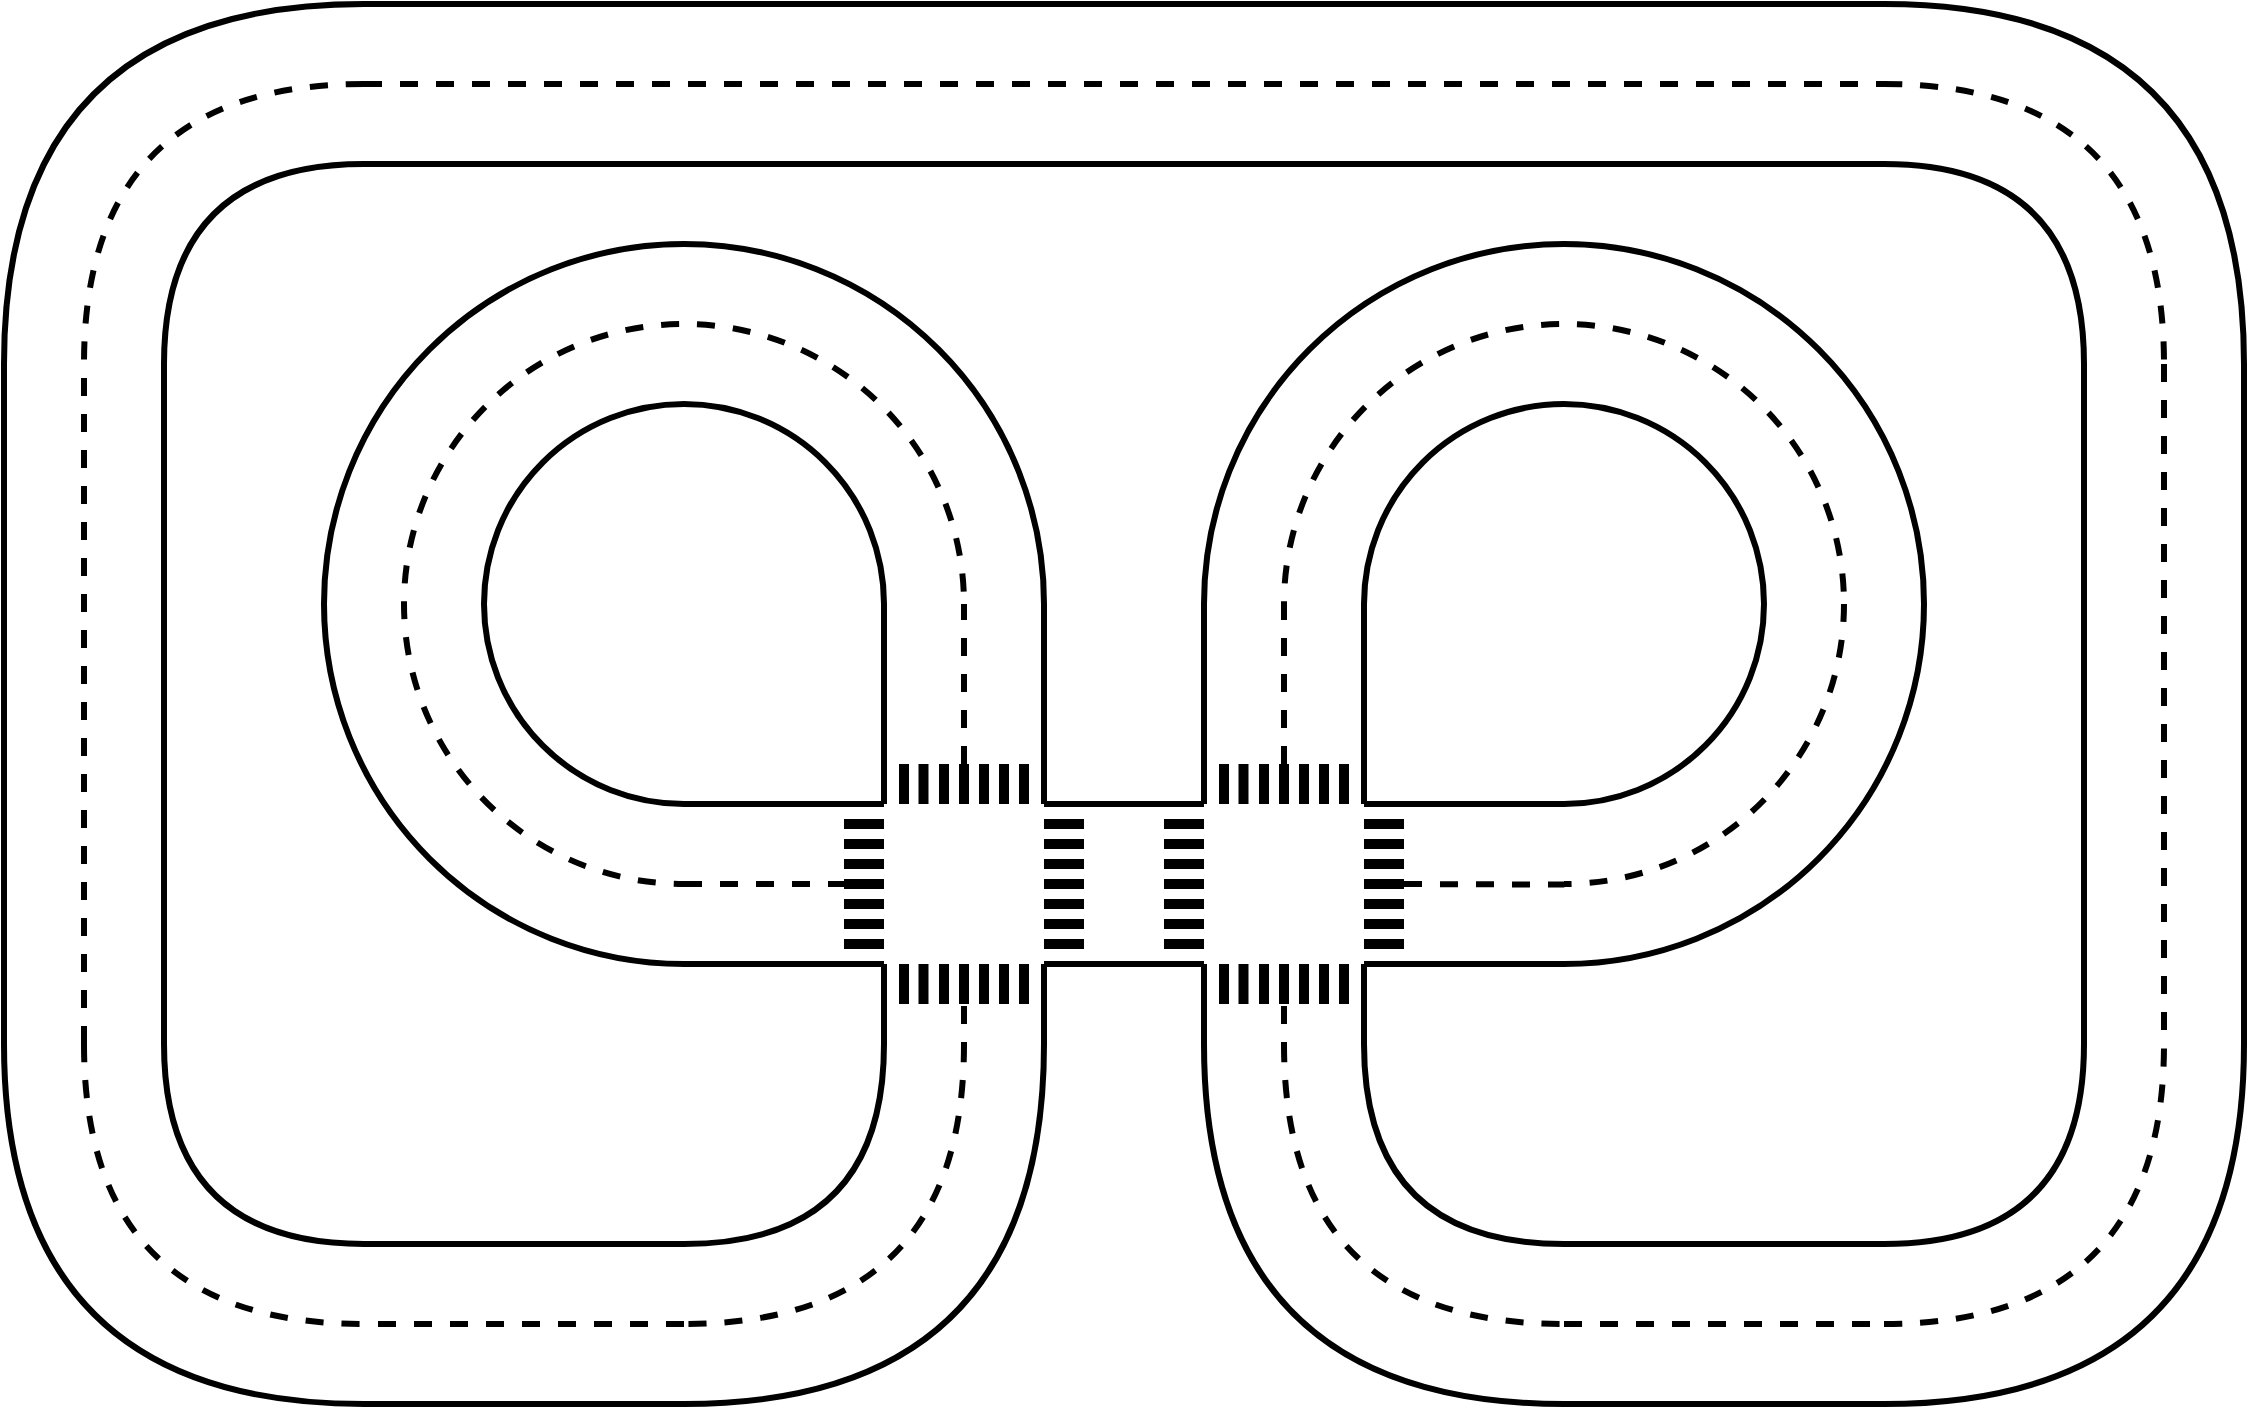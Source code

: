 <mxfile version="14.6.0" type="device"><diagram id="wuwErZujMuB6FQK3MSad" name="Page-1"><mxGraphModel dx="1154" dy="619" grid="1" gridSize="10" guides="1" tooltips="1" connect="1" arrows="1" fold="1" page="1" pageScale="1" pageWidth="850" pageHeight="1100" math="0" shadow="0"><root><mxCell id="0"/><mxCell id="1" parent="0"/><mxCell id="2DnA1aRks_vEFMaheiHL-8" value="" style="ellipse;whiteSpace=wrap;html=1;aspect=fixed;fillColor=none;strokeWidth=3;dashed=1;" vertex="1" parent="1"><mxGeometry x="680" y="200" width="280" height="280" as="geometry"/></mxCell><mxCell id="2DnA1aRks_vEFMaheiHL-9" value="" style="ellipse;whiteSpace=wrap;html=1;aspect=fixed;fillColor=none;strokeWidth=3;" vertex="1" parent="1"><mxGeometry x="640" y="160" width="360" height="360" as="geometry"/></mxCell><mxCell id="2DnA1aRks_vEFMaheiHL-4" value="" style="ellipse;whiteSpace=wrap;html=1;aspect=fixed;fillColor=none;dashed=1;strokeWidth=3;" vertex="1" parent="1"><mxGeometry x="240" y="200" width="280" height="280" as="geometry"/></mxCell><mxCell id="2DnA1aRks_vEFMaheiHL-5" value="" style="ellipse;whiteSpace=wrap;html=1;aspect=fixed;fillColor=none;strokeWidth=3;" vertex="1" parent="1"><mxGeometry x="200" y="160" width="360" height="360" as="geometry"/></mxCell><mxCell id="2DnA1aRks_vEFMaheiHL-3" value="" style="ellipse;whiteSpace=wrap;html=1;aspect=fixed;fillColor=none;strokeWidth=3;" vertex="1" parent="1"><mxGeometry x="280" y="240" width="200" height="200" as="geometry"/></mxCell><mxCell id="2DnA1aRks_vEFMaheiHL-6" value="" style="rounded=0;whiteSpace=wrap;html=1;strokeColor=none;" vertex="1" parent="1"><mxGeometry x="380" y="340" width="240" height="230" as="geometry"/></mxCell><mxCell id="2DnA1aRks_vEFMaheiHL-7" value="" style="ellipse;whiteSpace=wrap;html=1;aspect=fixed;fillColor=none;strokeWidth=3;" vertex="1" parent="1"><mxGeometry x="720" y="240" width="200" height="200" as="geometry"/></mxCell><mxCell id="2DnA1aRks_vEFMaheiHL-10" value="" style="rounded=0;whiteSpace=wrap;html=1;strokeColor=none;" vertex="1" parent="1"><mxGeometry x="580" y="340" width="240" height="230" as="geometry"/></mxCell><mxCell id="2DnA1aRks_vEFMaheiHL-15" value="" style="endArrow=none;html=1;entryX=0.25;entryY=0;entryDx=0;entryDy=0;strokeWidth=3;" edge="1" parent="1"><mxGeometry width="50" height="50" relative="1" as="geometry"><mxPoint x="480" y="440" as="sourcePoint"/><mxPoint x="480" y="340" as="targetPoint"/></mxGeometry></mxCell><mxCell id="2DnA1aRks_vEFMaheiHL-16" value="" style="endArrow=none;html=1;strokeWidth=3;" edge="1" parent="1"><mxGeometry width="50" height="50" relative="1" as="geometry"><mxPoint x="380" y="440" as="sourcePoint"/><mxPoint x="480" y="440" as="targetPoint"/></mxGeometry></mxCell><mxCell id="2DnA1aRks_vEFMaheiHL-17" value="" style="endArrow=none;html=1;entryX=0.25;entryY=0;entryDx=0;entryDy=0;strokeWidth=3;dashed=1;" edge="1" parent="1"><mxGeometry width="50" height="50" relative="1" as="geometry"><mxPoint x="520" y="420" as="sourcePoint"/><mxPoint x="520" y="340" as="targetPoint"/></mxGeometry></mxCell><mxCell id="2DnA1aRks_vEFMaheiHL-18" value="" style="endArrow=none;html=1;entryX=0.25;entryY=0;entryDx=0;entryDy=0;strokeWidth=3;" edge="1" parent="1"><mxGeometry width="50" height="50" relative="1" as="geometry"><mxPoint x="560" y="440" as="sourcePoint"/><mxPoint x="560" y="340" as="targetPoint"/></mxGeometry></mxCell><mxCell id="2DnA1aRks_vEFMaheiHL-22" value="" style="endArrow=none;html=1;strokeWidth=3;dashed=1;" edge="1" parent="1"><mxGeometry width="50" height="50" relative="1" as="geometry"><mxPoint x="380" y="480" as="sourcePoint"/><mxPoint x="460" y="480" as="targetPoint"/></mxGeometry></mxCell><mxCell id="2DnA1aRks_vEFMaheiHL-23" value="" style="endArrow=none;html=1;strokeWidth=3;" edge="1" parent="1"><mxGeometry width="50" height="50" relative="1" as="geometry"><mxPoint x="380" y="520" as="sourcePoint"/><mxPoint x="480" y="520" as="targetPoint"/></mxGeometry></mxCell><mxCell id="2DnA1aRks_vEFMaheiHL-26" value="" style="endArrow=none;html=1;strokeWidth=5;" edge="1" parent="1"><mxGeometry width="50" height="50" relative="1" as="geometry"><mxPoint x="490" y="420" as="sourcePoint"/><mxPoint x="490" y="440" as="targetPoint"/></mxGeometry></mxCell><mxCell id="2DnA1aRks_vEFMaheiHL-27" value="" style="endArrow=none;html=1;strokeWidth=5;" edge="1" parent="1"><mxGeometry width="50" height="50" relative="1" as="geometry"><mxPoint x="499.75" y="420" as="sourcePoint"/><mxPoint x="499.75" y="440" as="targetPoint"/></mxGeometry></mxCell><mxCell id="2DnA1aRks_vEFMaheiHL-28" value="" style="endArrow=none;html=1;strokeWidth=5;" edge="1" parent="1"><mxGeometry width="50" height="50" relative="1" as="geometry"><mxPoint x="510" y="420" as="sourcePoint"/><mxPoint x="510" y="440" as="targetPoint"/></mxGeometry></mxCell><mxCell id="2DnA1aRks_vEFMaheiHL-29" value="" style="endArrow=none;html=1;strokeWidth=5;" edge="1" parent="1"><mxGeometry width="50" height="50" relative="1" as="geometry"><mxPoint x="520" y="420" as="sourcePoint"/><mxPoint x="520" y="440" as="targetPoint"/></mxGeometry></mxCell><mxCell id="2DnA1aRks_vEFMaheiHL-30" value="" style="endArrow=none;html=1;strokeWidth=5;" edge="1" parent="1"><mxGeometry width="50" height="50" relative="1" as="geometry"><mxPoint x="530" y="420" as="sourcePoint"/><mxPoint x="530" y="440" as="targetPoint"/></mxGeometry></mxCell><mxCell id="2DnA1aRks_vEFMaheiHL-31" value="" style="endArrow=none;html=1;strokeWidth=5;" edge="1" parent="1"><mxGeometry width="50" height="50" relative="1" as="geometry"><mxPoint x="540" y="420" as="sourcePoint"/><mxPoint x="540" y="440" as="targetPoint"/></mxGeometry></mxCell><mxCell id="2DnA1aRks_vEFMaheiHL-32" value="" style="endArrow=none;html=1;strokeWidth=5;" edge="1" parent="1"><mxGeometry width="50" height="50" relative="1" as="geometry"><mxPoint x="550" y="420" as="sourcePoint"/><mxPoint x="550" y="440" as="targetPoint"/></mxGeometry></mxCell><mxCell id="2DnA1aRks_vEFMaheiHL-41" value="" style="endArrow=none;html=1;strokeWidth=5;" edge="1" parent="1"><mxGeometry width="50" height="50" relative="1" as="geometry"><mxPoint x="490" y="520" as="sourcePoint"/><mxPoint x="490" y="540" as="targetPoint"/></mxGeometry></mxCell><mxCell id="2DnA1aRks_vEFMaheiHL-42" value="" style="endArrow=none;html=1;strokeWidth=5;" edge="1" parent="1"><mxGeometry width="50" height="50" relative="1" as="geometry"><mxPoint x="499.75" y="520" as="sourcePoint"/><mxPoint x="499.75" y="540" as="targetPoint"/></mxGeometry></mxCell><mxCell id="2DnA1aRks_vEFMaheiHL-43" value="" style="endArrow=none;html=1;strokeWidth=5;" edge="1" parent="1"><mxGeometry width="50" height="50" relative="1" as="geometry"><mxPoint x="510" y="520" as="sourcePoint"/><mxPoint x="510" y="540" as="targetPoint"/></mxGeometry></mxCell><mxCell id="2DnA1aRks_vEFMaheiHL-44" value="" style="endArrow=none;html=1;strokeWidth=5;" edge="1" parent="1"><mxGeometry width="50" height="50" relative="1" as="geometry"><mxPoint x="520" y="520" as="sourcePoint"/><mxPoint x="520" y="540" as="targetPoint"/></mxGeometry></mxCell><mxCell id="2DnA1aRks_vEFMaheiHL-45" value="" style="endArrow=none;html=1;strokeWidth=5;" edge="1" parent="1"><mxGeometry width="50" height="50" relative="1" as="geometry"><mxPoint x="530" y="520" as="sourcePoint"/><mxPoint x="530" y="540" as="targetPoint"/></mxGeometry></mxCell><mxCell id="2DnA1aRks_vEFMaheiHL-46" value="" style="endArrow=none;html=1;strokeWidth=5;" edge="1" parent="1"><mxGeometry width="50" height="50" relative="1" as="geometry"><mxPoint x="540" y="520" as="sourcePoint"/><mxPoint x="540" y="540" as="targetPoint"/></mxGeometry></mxCell><mxCell id="2DnA1aRks_vEFMaheiHL-47" value="" style="endArrow=none;html=1;strokeWidth=5;" edge="1" parent="1"><mxGeometry width="50" height="50" relative="1" as="geometry"><mxPoint x="550" y="520" as="sourcePoint"/><mxPoint x="550" y="540" as="targetPoint"/></mxGeometry></mxCell><mxCell id="2DnA1aRks_vEFMaheiHL-55" value="" style="endArrow=none;html=1;strokeWidth=5;" edge="1" parent="1"><mxGeometry width="50" height="50" relative="1" as="geometry"><mxPoint x="460" y="450" as="sourcePoint"/><mxPoint x="480" y="450" as="targetPoint"/></mxGeometry></mxCell><mxCell id="2DnA1aRks_vEFMaheiHL-56" value="" style="endArrow=none;html=1;strokeWidth=5;" edge="1" parent="1"><mxGeometry width="50" height="50" relative="1" as="geometry"><mxPoint x="460" y="460" as="sourcePoint"/><mxPoint x="480" y="460" as="targetPoint"/></mxGeometry></mxCell><mxCell id="2DnA1aRks_vEFMaheiHL-57" value="" style="endArrow=none;html=1;strokeWidth=5;" edge="1" parent="1"><mxGeometry width="50" height="50" relative="1" as="geometry"><mxPoint x="460" y="470" as="sourcePoint"/><mxPoint x="480" y="470" as="targetPoint"/></mxGeometry></mxCell><mxCell id="2DnA1aRks_vEFMaheiHL-58" value="" style="endArrow=none;html=1;strokeWidth=5;" edge="1" parent="1"><mxGeometry width="50" height="50" relative="1" as="geometry"><mxPoint x="460" y="480" as="sourcePoint"/><mxPoint x="480" y="480" as="targetPoint"/></mxGeometry></mxCell><mxCell id="2DnA1aRks_vEFMaheiHL-59" value="" style="endArrow=none;html=1;strokeWidth=5;" edge="1" parent="1"><mxGeometry width="50" height="50" relative="1" as="geometry"><mxPoint x="460" y="490" as="sourcePoint"/><mxPoint x="480" y="490" as="targetPoint"/></mxGeometry></mxCell><mxCell id="2DnA1aRks_vEFMaheiHL-60" value="" style="endArrow=none;html=1;strokeWidth=5;" edge="1" parent="1"><mxGeometry width="50" height="50" relative="1" as="geometry"><mxPoint x="460" y="500" as="sourcePoint"/><mxPoint x="480" y="500" as="targetPoint"/></mxGeometry></mxCell><mxCell id="2DnA1aRks_vEFMaheiHL-61" value="" style="endArrow=none;html=1;strokeWidth=5;" edge="1" parent="1"><mxGeometry width="50" height="50" relative="1" as="geometry"><mxPoint x="460" y="510" as="sourcePoint"/><mxPoint x="480" y="510" as="targetPoint"/></mxGeometry></mxCell><mxCell id="2DnA1aRks_vEFMaheiHL-70" value="" style="endArrow=none;html=1;strokeWidth=5;" edge="1" parent="1"><mxGeometry width="50" height="50" relative="1" as="geometry"><mxPoint x="560" y="450" as="sourcePoint"/><mxPoint x="580" y="450" as="targetPoint"/></mxGeometry></mxCell><mxCell id="2DnA1aRks_vEFMaheiHL-71" value="" style="endArrow=none;html=1;strokeWidth=5;" edge="1" parent="1"><mxGeometry width="50" height="50" relative="1" as="geometry"><mxPoint x="560" y="460" as="sourcePoint"/><mxPoint x="580" y="460" as="targetPoint"/></mxGeometry></mxCell><mxCell id="2DnA1aRks_vEFMaheiHL-72" value="" style="endArrow=none;html=1;strokeWidth=5;" edge="1" parent="1"><mxGeometry width="50" height="50" relative="1" as="geometry"><mxPoint x="560" y="470" as="sourcePoint"/><mxPoint x="580" y="470" as="targetPoint"/><Array as="points"/></mxGeometry></mxCell><mxCell id="2DnA1aRks_vEFMaheiHL-73" value="" style="endArrow=none;html=1;strokeWidth=5;" edge="1" parent="1"><mxGeometry width="50" height="50" relative="1" as="geometry"><mxPoint x="560" y="480" as="sourcePoint"/><mxPoint x="580" y="480" as="targetPoint"/></mxGeometry></mxCell><mxCell id="2DnA1aRks_vEFMaheiHL-74" value="" style="endArrow=none;html=1;strokeWidth=5;" edge="1" parent="1"><mxGeometry width="50" height="50" relative="1" as="geometry"><mxPoint x="560" y="490" as="sourcePoint"/><mxPoint x="580" y="490" as="targetPoint"/></mxGeometry></mxCell><mxCell id="2DnA1aRks_vEFMaheiHL-75" value="" style="endArrow=none;html=1;strokeWidth=5;" edge="1" parent="1"><mxGeometry width="50" height="50" relative="1" as="geometry"><mxPoint x="560" y="500" as="sourcePoint"/><mxPoint x="580" y="500" as="targetPoint"/></mxGeometry></mxCell><mxCell id="2DnA1aRks_vEFMaheiHL-76" value="" style="endArrow=none;html=1;strokeWidth=5;" edge="1" parent="1"><mxGeometry width="50" height="50" relative="1" as="geometry"><mxPoint x="560" y="510" as="sourcePoint"/><mxPoint x="580" y="510" as="targetPoint"/></mxGeometry></mxCell><mxCell id="2DnA1aRks_vEFMaheiHL-77" value="" style="endArrow=none;html=1;strokeWidth=5;" edge="1" parent="1"><mxGeometry width="50" height="50" relative="1" as="geometry"><mxPoint x="720" y="460" as="sourcePoint"/><mxPoint x="740" y="460" as="targetPoint"/></mxGeometry></mxCell><mxCell id="2DnA1aRks_vEFMaheiHL-78" value="" style="endArrow=none;html=1;strokeWidth=5;" edge="1" parent="1"><mxGeometry width="50" height="50" relative="1" as="geometry"><mxPoint x="720" y="450" as="sourcePoint"/><mxPoint x="740" y="450" as="targetPoint"/></mxGeometry></mxCell><mxCell id="2DnA1aRks_vEFMaheiHL-79" value="" style="endArrow=none;html=1;strokeWidth=5;" edge="1" parent="1"><mxGeometry width="50" height="50" relative="1" as="geometry"><mxPoint x="720" y="470" as="sourcePoint"/><mxPoint x="740" y="470" as="targetPoint"/><Array as="points"/></mxGeometry></mxCell><mxCell id="2DnA1aRks_vEFMaheiHL-80" value="" style="endArrow=none;html=1;strokeWidth=5;" edge="1" parent="1"><mxGeometry width="50" height="50" relative="1" as="geometry"><mxPoint x="720" y="480" as="sourcePoint"/><mxPoint x="740" y="480" as="targetPoint"/></mxGeometry></mxCell><mxCell id="2DnA1aRks_vEFMaheiHL-81" value="" style="endArrow=none;html=1;strokeWidth=5;" edge="1" parent="1"><mxGeometry width="50" height="50" relative="1" as="geometry"><mxPoint x="720" y="490" as="sourcePoint"/><mxPoint x="740" y="490" as="targetPoint"/></mxGeometry></mxCell><mxCell id="2DnA1aRks_vEFMaheiHL-82" value="" style="endArrow=none;html=1;strokeWidth=5;" edge="1" parent="1"><mxGeometry width="50" height="50" relative="1" as="geometry"><mxPoint x="720" y="500" as="sourcePoint"/><mxPoint x="740" y="500" as="targetPoint"/></mxGeometry></mxCell><mxCell id="2DnA1aRks_vEFMaheiHL-83" value="" style="endArrow=none;html=1;strokeWidth=5;" edge="1" parent="1"><mxGeometry width="50" height="50" relative="1" as="geometry"><mxPoint x="720" y="510" as="sourcePoint"/><mxPoint x="740" y="510" as="targetPoint"/></mxGeometry></mxCell><mxCell id="2DnA1aRks_vEFMaheiHL-84" value="" style="endArrow=none;html=1;strokeWidth=5;" edge="1" parent="1"><mxGeometry width="50" height="50" relative="1" as="geometry"><mxPoint x="710" y="520" as="sourcePoint"/><mxPoint x="710" y="540" as="targetPoint"/></mxGeometry></mxCell><mxCell id="2DnA1aRks_vEFMaheiHL-85" value="" style="endArrow=none;html=1;strokeWidth=5;" edge="1" parent="1"><mxGeometry width="50" height="50" relative="1" as="geometry"><mxPoint x="700" y="520" as="sourcePoint"/><mxPoint x="700" y="540" as="targetPoint"/></mxGeometry></mxCell><mxCell id="2DnA1aRks_vEFMaheiHL-86" value="" style="endArrow=none;html=1;strokeWidth=5;" edge="1" parent="1"><mxGeometry width="50" height="50" relative="1" as="geometry"><mxPoint x="690" y="520" as="sourcePoint"/><mxPoint x="690" y="540" as="targetPoint"/></mxGeometry></mxCell><mxCell id="2DnA1aRks_vEFMaheiHL-87" value="" style="endArrow=none;html=1;strokeWidth=5;" edge="1" parent="1"><mxGeometry width="50" height="50" relative="1" as="geometry"><mxPoint x="680" y="520" as="sourcePoint"/><mxPoint x="680" y="540" as="targetPoint"/></mxGeometry></mxCell><mxCell id="2DnA1aRks_vEFMaheiHL-88" value="" style="endArrow=none;html=1;strokeWidth=5;" edge="1" parent="1"><mxGeometry width="50" height="50" relative="1" as="geometry"><mxPoint x="670" y="520" as="sourcePoint"/><mxPoint x="670" y="540" as="targetPoint"/></mxGeometry></mxCell><mxCell id="2DnA1aRks_vEFMaheiHL-89" value="" style="endArrow=none;html=1;strokeWidth=5;" edge="1" parent="1"><mxGeometry width="50" height="50" relative="1" as="geometry"><mxPoint x="659.75" y="520" as="sourcePoint"/><mxPoint x="659.75" y="540" as="targetPoint"/></mxGeometry></mxCell><mxCell id="2DnA1aRks_vEFMaheiHL-90" value="" style="endArrow=none;html=1;strokeWidth=5;" edge="1" parent="1"><mxGeometry width="50" height="50" relative="1" as="geometry"><mxPoint x="650" y="520" as="sourcePoint"/><mxPoint x="650" y="540" as="targetPoint"/></mxGeometry></mxCell><mxCell id="2DnA1aRks_vEFMaheiHL-91" value="" style="endArrow=none;html=1;strokeWidth=5;" edge="1" parent="1"><mxGeometry width="50" height="50" relative="1" as="geometry"><mxPoint x="620" y="510" as="sourcePoint"/><mxPoint x="640" y="510" as="targetPoint"/></mxGeometry></mxCell><mxCell id="2DnA1aRks_vEFMaheiHL-92" value="" style="endArrow=none;html=1;strokeWidth=5;" edge="1" parent="1"><mxGeometry width="50" height="50" relative="1" as="geometry"><mxPoint x="620" y="500" as="sourcePoint"/><mxPoint x="640" y="500" as="targetPoint"/></mxGeometry></mxCell><mxCell id="2DnA1aRks_vEFMaheiHL-93" value="" style="endArrow=none;html=1;strokeWidth=5;" edge="1" parent="1"><mxGeometry width="50" height="50" relative="1" as="geometry"><mxPoint x="620" y="490" as="sourcePoint"/><mxPoint x="640" y="490" as="targetPoint"/></mxGeometry></mxCell><mxCell id="2DnA1aRks_vEFMaheiHL-94" value="" style="endArrow=none;html=1;strokeWidth=5;" edge="1" parent="1"><mxGeometry width="50" height="50" relative="1" as="geometry"><mxPoint x="620" y="480" as="sourcePoint"/><mxPoint x="640" y="480" as="targetPoint"/></mxGeometry></mxCell><mxCell id="2DnA1aRks_vEFMaheiHL-95" value="" style="endArrow=none;html=1;strokeWidth=5;" edge="1" parent="1"><mxGeometry width="50" height="50" relative="1" as="geometry"><mxPoint x="620" y="470" as="sourcePoint"/><mxPoint x="640" y="470" as="targetPoint"/></mxGeometry></mxCell><mxCell id="2DnA1aRks_vEFMaheiHL-96" value="" style="endArrow=none;html=1;strokeWidth=5;" edge="1" parent="1"><mxGeometry width="50" height="50" relative="1" as="geometry"><mxPoint x="620" y="460" as="sourcePoint"/><mxPoint x="640" y="460" as="targetPoint"/></mxGeometry></mxCell><mxCell id="2DnA1aRks_vEFMaheiHL-97" value="" style="endArrow=none;html=1;strokeWidth=5;" edge="1" parent="1"><mxGeometry width="50" height="50" relative="1" as="geometry"><mxPoint x="620" y="450" as="sourcePoint"/><mxPoint x="640" y="450" as="targetPoint"/></mxGeometry></mxCell><mxCell id="2DnA1aRks_vEFMaheiHL-98" value="" style="endArrow=none;html=1;strokeWidth=5;" edge="1" parent="1"><mxGeometry width="50" height="50" relative="1" as="geometry"><mxPoint x="650" y="420" as="sourcePoint"/><mxPoint x="650" y="440" as="targetPoint"/></mxGeometry></mxCell><mxCell id="2DnA1aRks_vEFMaheiHL-99" value="" style="endArrow=none;html=1;strokeWidth=5;" edge="1" parent="1"><mxGeometry width="50" height="50" relative="1" as="geometry"><mxPoint x="659.75" y="420" as="sourcePoint"/><mxPoint x="659.75" y="440" as="targetPoint"/></mxGeometry></mxCell><mxCell id="2DnA1aRks_vEFMaheiHL-100" value="" style="endArrow=none;html=1;strokeWidth=5;" edge="1" parent="1"><mxGeometry width="50" height="50" relative="1" as="geometry"><mxPoint x="670" y="420" as="sourcePoint"/><mxPoint x="670" y="440" as="targetPoint"/></mxGeometry></mxCell><mxCell id="2DnA1aRks_vEFMaheiHL-101" value="" style="endArrow=none;html=1;strokeWidth=5;" edge="1" parent="1"><mxGeometry width="50" height="50" relative="1" as="geometry"><mxPoint x="680" y="420" as="sourcePoint"/><mxPoint x="680" y="440" as="targetPoint"/></mxGeometry></mxCell><mxCell id="2DnA1aRks_vEFMaheiHL-102" value="" style="endArrow=none;html=1;strokeWidth=5;" edge="1" parent="1"><mxGeometry width="50" height="50" relative="1" as="geometry"><mxPoint x="690" y="420" as="sourcePoint"/><mxPoint x="690" y="440" as="targetPoint"/></mxGeometry></mxCell><mxCell id="2DnA1aRks_vEFMaheiHL-103" value="" style="endArrow=none;html=1;strokeWidth=5;" edge="1" parent="1"><mxGeometry width="50" height="50" relative="1" as="geometry"><mxPoint x="700" y="420" as="sourcePoint"/><mxPoint x="700" y="440" as="targetPoint"/></mxGeometry></mxCell><mxCell id="2DnA1aRks_vEFMaheiHL-104" value="" style="endArrow=none;html=1;strokeWidth=5;" edge="1" parent="1"><mxGeometry width="50" height="50" relative="1" as="geometry"><mxPoint x="710" y="420" as="sourcePoint"/><mxPoint x="710" y="440" as="targetPoint"/></mxGeometry></mxCell><mxCell id="2DnA1aRks_vEFMaheiHL-105" value="" style="endArrow=none;html=1;entryX=0.25;entryY=0;entryDx=0;entryDy=0;strokeWidth=3;" edge="1" parent="1"><mxGeometry width="50" height="50" relative="1" as="geometry"><mxPoint x="640" y="440" as="sourcePoint"/><mxPoint x="640" y="340" as="targetPoint"/></mxGeometry></mxCell><mxCell id="2DnA1aRks_vEFMaheiHL-106" value="" style="endArrow=none;html=1;entryX=0.25;entryY=0;entryDx=0;entryDy=0;strokeWidth=3;dashed=1;" edge="1" parent="1"><mxGeometry width="50" height="50" relative="1" as="geometry"><mxPoint x="680" y="420" as="sourcePoint"/><mxPoint x="680" y="340" as="targetPoint"/></mxGeometry></mxCell><mxCell id="2DnA1aRks_vEFMaheiHL-107" value="" style="endArrow=none;html=1;entryX=0.25;entryY=0;entryDx=0;entryDy=0;strokeWidth=3;" edge="1" parent="1"><mxGeometry width="50" height="50" relative="1" as="geometry"><mxPoint x="720" y="440" as="sourcePoint"/><mxPoint x="720" y="340" as="targetPoint"/></mxGeometry></mxCell><mxCell id="2DnA1aRks_vEFMaheiHL-111" value="" style="endArrow=none;html=1;strokeWidth=3;entryX=0.5;entryY=1;entryDx=0;entryDy=0;" edge="1" parent="1" target="2DnA1aRks_vEFMaheiHL-7"><mxGeometry width="50" height="50" relative="1" as="geometry"><mxPoint x="720" y="440" as="sourcePoint"/><mxPoint x="860" y="420" as="targetPoint"/></mxGeometry></mxCell><mxCell id="2DnA1aRks_vEFMaheiHL-112" value="" style="endArrow=none;html=1;strokeWidth=3;entryX=0.5;entryY=1;entryDx=0;entryDy=0;" edge="1" parent="1" target="2DnA1aRks_vEFMaheiHL-9"><mxGeometry width="50" height="50" relative="1" as="geometry"><mxPoint x="720" y="520" as="sourcePoint"/><mxPoint x="860" y="420" as="targetPoint"/></mxGeometry></mxCell><mxCell id="2DnA1aRks_vEFMaheiHL-113" value="" style="endArrow=none;dashed=1;html=1;strokeWidth=3;entryX=1.001;entryY=0.61;entryDx=0;entryDy=0;entryPerimeter=0;" edge="1" parent="1"><mxGeometry width="50" height="50" relative="1" as="geometry"><mxPoint x="740" y="480" as="sourcePoint"/><mxPoint x="820.24" y="480.3" as="targetPoint"/></mxGeometry></mxCell><mxCell id="2DnA1aRks_vEFMaheiHL-114" value="" style="endArrow=none;html=1;strokeWidth=3;" edge="1" parent="1"><mxGeometry width="50" height="50" relative="1" as="geometry"><mxPoint x="560" y="440" as="sourcePoint"/><mxPoint x="640" y="440" as="targetPoint"/></mxGeometry></mxCell><mxCell id="2DnA1aRks_vEFMaheiHL-115" value="" style="endArrow=none;html=1;strokeWidth=3;" edge="1" parent="1"><mxGeometry width="50" height="50" relative="1" as="geometry"><mxPoint x="560" y="520" as="sourcePoint"/><mxPoint x="640" y="520" as="targetPoint"/></mxGeometry></mxCell><mxCell id="2DnA1aRks_vEFMaheiHL-116" value="" style="endArrow=none;html=1;strokeWidth=3;" edge="1" parent="1"><mxGeometry width="50" height="50" relative="1" as="geometry"><mxPoint x="480" y="560" as="sourcePoint"/><mxPoint x="480" y="520" as="targetPoint"/></mxGeometry></mxCell><mxCell id="2DnA1aRks_vEFMaheiHL-117" value="" style="endArrow=none;html=1;strokeWidth=3;" edge="1" parent="1"><mxGeometry width="50" height="50" relative="1" as="geometry"><mxPoint x="560" y="560" as="sourcePoint"/><mxPoint x="560" y="520" as="targetPoint"/></mxGeometry></mxCell><mxCell id="2DnA1aRks_vEFMaheiHL-118" value="" style="endArrow=none;html=1;strokeWidth=3;" edge="1" parent="1"><mxGeometry width="50" height="50" relative="1" as="geometry"><mxPoint x="640" y="560" as="sourcePoint"/><mxPoint x="640" y="520" as="targetPoint"/></mxGeometry></mxCell><mxCell id="2DnA1aRks_vEFMaheiHL-119" value="" style="endArrow=none;html=1;strokeWidth=3;" edge="1" parent="1"><mxGeometry width="50" height="50" relative="1" as="geometry"><mxPoint x="720" y="560" as="sourcePoint"/><mxPoint x="720" y="520" as="targetPoint"/></mxGeometry></mxCell><mxCell id="2DnA1aRks_vEFMaheiHL-121" value="" style="curved=1;endArrow=none;html=1;strokeWidth=3;endFill=0;" edge="1" parent="1"><mxGeometry width="50" height="50" relative="1" as="geometry"><mxPoint x="380" y="660" as="sourcePoint"/><mxPoint x="480" y="560" as="targetPoint"/><Array as="points"><mxPoint x="480" y="660"/></Array></mxGeometry></mxCell><mxCell id="2DnA1aRks_vEFMaheiHL-122" value="" style="curved=1;endArrow=none;html=1;strokeWidth=3;endFill=0;" edge="1" parent="1"><mxGeometry width="50" height="50" relative="1" as="geometry"><mxPoint x="380" y="740" as="sourcePoint"/><mxPoint x="560" y="560" as="targetPoint"/><Array as="points"><mxPoint x="560" y="740"/></Array></mxGeometry></mxCell><mxCell id="2DnA1aRks_vEFMaheiHL-123" value="" style="curved=1;endArrow=none;html=1;strokeWidth=3;endFill=0;dashed=1;" edge="1" parent="1"><mxGeometry width="50" height="50" relative="1" as="geometry"><mxPoint x="520" y="560" as="sourcePoint"/><mxPoint x="380" y="700" as="targetPoint"/><Array as="points"><mxPoint x="520" y="700"/></Array></mxGeometry></mxCell><mxCell id="2DnA1aRks_vEFMaheiHL-124" value="" style="endArrow=none;html=1;dashed=1;strokeWidth=3;" edge="1" parent="1"><mxGeometry width="50" height="50" relative="1" as="geometry"><mxPoint x="520" y="541" as="sourcePoint"/><mxPoint x="520" y="560" as="targetPoint"/></mxGeometry></mxCell><mxCell id="2DnA1aRks_vEFMaheiHL-125" value="" style="endArrow=none;html=1;dashed=1;strokeWidth=3;" edge="1" parent="1"><mxGeometry width="50" height="50" relative="1" as="geometry"><mxPoint x="680" y="541" as="sourcePoint"/><mxPoint x="680" y="560" as="targetPoint"/></mxGeometry></mxCell><mxCell id="2DnA1aRks_vEFMaheiHL-126" value="" style="curved=1;endArrow=none;html=1;strokeWidth=3;endFill=0;" edge="1" parent="1"><mxGeometry width="50" height="50" relative="1" as="geometry"><mxPoint x="820" y="740" as="sourcePoint"/><mxPoint x="640" y="560" as="targetPoint"/><Array as="points"><mxPoint x="640" y="740"/></Array></mxGeometry></mxCell><mxCell id="2DnA1aRks_vEFMaheiHL-127" value="" style="curved=1;endArrow=none;html=1;strokeWidth=3;endFill=0;" edge="1" parent="1"><mxGeometry width="50" height="50" relative="1" as="geometry"><mxPoint x="820" y="660" as="sourcePoint"/><mxPoint x="720" y="560" as="targetPoint"/><Array as="points"><mxPoint x="720" y="660"/></Array></mxGeometry></mxCell><mxCell id="2DnA1aRks_vEFMaheiHL-129" value="" style="curved=1;endArrow=none;html=1;strokeWidth=3;endFill=0;dashed=1;" edge="1" parent="1"><mxGeometry width="50" height="50" relative="1" as="geometry"><mxPoint x="680" y="560" as="sourcePoint"/><mxPoint x="820" y="700" as="targetPoint"/><Array as="points"><mxPoint x="680" y="700"/></Array></mxGeometry></mxCell><mxCell id="2DnA1aRks_vEFMaheiHL-130" value="" style="endArrow=none;html=1;strokeWidth=3;" edge="1" parent="1"><mxGeometry width="50" height="50" relative="1" as="geometry"><mxPoint x="220" y="120" as="sourcePoint"/><mxPoint x="980" y="120" as="targetPoint"/></mxGeometry></mxCell><mxCell id="2DnA1aRks_vEFMaheiHL-132" value="" style="endArrow=none;html=1;strokeWidth=3;" edge="1" parent="1"><mxGeometry width="50" height="50" relative="1" as="geometry"><mxPoint x="120" y="220" as="sourcePoint"/><mxPoint x="120" y="560" as="targetPoint"/></mxGeometry></mxCell><mxCell id="2DnA1aRks_vEFMaheiHL-133" value="" style="curved=1;endArrow=none;html=1;strokeWidth=3;endFill=0;" edge="1" parent="1"><mxGeometry width="50" height="50" relative="1" as="geometry"><mxPoint x="120" y="220" as="sourcePoint"/><mxPoint x="220" y="120" as="targetPoint"/><Array as="points"><mxPoint x="120" y="120"/></Array></mxGeometry></mxCell><mxCell id="2DnA1aRks_vEFMaheiHL-134" value="" style="curved=1;endArrow=none;html=1;strokeWidth=3;endFill=0;" edge="1" parent="1"><mxGeometry width="50" height="50" relative="1" as="geometry"><mxPoint x="220" y="660" as="sourcePoint"/><mxPoint x="120" y="560" as="targetPoint"/><Array as="points"><mxPoint x="120" y="660"/></Array></mxGeometry></mxCell><mxCell id="2DnA1aRks_vEFMaheiHL-135" value="" style="endArrow=none;html=1;strokeWidth=3;" edge="1" parent="1"><mxGeometry width="50" height="50" relative="1" as="geometry"><mxPoint x="220" y="660" as="sourcePoint"/><mxPoint x="380" y="660" as="targetPoint"/></mxGeometry></mxCell><mxCell id="2DnA1aRks_vEFMaheiHL-136" value="" style="curved=1;endArrow=none;html=1;strokeWidth=3;endFill=0;" edge="1" parent="1"><mxGeometry width="50" height="50" relative="1" as="geometry"><mxPoint x="1080" y="220" as="sourcePoint"/><mxPoint x="980" y="120" as="targetPoint"/><Array as="points"><mxPoint x="1080" y="120"/></Array></mxGeometry></mxCell><mxCell id="2DnA1aRks_vEFMaheiHL-137" value="" style="endArrow=none;html=1;strokeWidth=3;" edge="1" parent="1"><mxGeometry width="50" height="50" relative="1" as="geometry"><mxPoint x="1080" y="560" as="sourcePoint"/><mxPoint x="1080" y="220" as="targetPoint"/></mxGeometry></mxCell><mxCell id="2DnA1aRks_vEFMaheiHL-138" value="" style="curved=1;endArrow=none;html=1;strokeWidth=3;endFill=0;" edge="1" parent="1"><mxGeometry width="50" height="50" relative="1" as="geometry"><mxPoint x="980" y="660" as="sourcePoint"/><mxPoint x="1080" y="560" as="targetPoint"/><Array as="points"><mxPoint x="1080" y="660"/></Array></mxGeometry></mxCell><mxCell id="2DnA1aRks_vEFMaheiHL-139" value="" style="endArrow=none;html=1;strokeWidth=3;" edge="1" parent="1"><mxGeometry width="50" height="50" relative="1" as="geometry"><mxPoint x="820" y="660" as="sourcePoint"/><mxPoint x="980" y="660" as="targetPoint"/></mxGeometry></mxCell><mxCell id="2DnA1aRks_vEFMaheiHL-140" value="" style="endArrow=none;dashed=1;html=1;strokeWidth=3;" edge="1" parent="1"><mxGeometry width="50" height="50" relative="1" as="geometry"><mxPoint x="820" y="700" as="sourcePoint"/><mxPoint x="980" y="700" as="targetPoint"/></mxGeometry></mxCell><mxCell id="2DnA1aRks_vEFMaheiHL-141" value="" style="endArrow=none;html=1;strokeWidth=3;" edge="1" parent="1"><mxGeometry width="50" height="50" relative="1" as="geometry"><mxPoint x="820" y="740" as="sourcePoint"/><mxPoint x="980" y="740" as="targetPoint"/></mxGeometry></mxCell><mxCell id="2DnA1aRks_vEFMaheiHL-142" value="" style="curved=1;endArrow=none;html=1;strokeWidth=3;endFill=0;" edge="1" parent="1"><mxGeometry width="50" height="50" relative="1" as="geometry"><mxPoint x="980" y="740" as="sourcePoint"/><mxPoint x="1160" y="560" as="targetPoint"/><Array as="points"><mxPoint x="1160" y="740"/></Array></mxGeometry></mxCell><mxCell id="2DnA1aRks_vEFMaheiHL-144" value="" style="curved=1;endArrow=none;html=1;strokeWidth=3;endFill=0;dashed=1;" edge="1" parent="1"><mxGeometry width="50" height="50" relative="1" as="geometry"><mxPoint x="980" y="700" as="sourcePoint"/><mxPoint x="1120" y="560" as="targetPoint"/><Array as="points"><mxPoint x="1120" y="700"/></Array></mxGeometry></mxCell><mxCell id="2DnA1aRks_vEFMaheiHL-145" value="" style="endArrow=none;dashed=1;html=1;strokeWidth=3;" edge="1" parent="1"><mxGeometry width="50" height="50" relative="1" as="geometry"><mxPoint x="1120" y="220" as="sourcePoint"/><mxPoint x="1120" y="560" as="targetPoint"/></mxGeometry></mxCell><mxCell id="2DnA1aRks_vEFMaheiHL-146" value="" style="endArrow=none;html=1;strokeWidth=3;" edge="1" parent="1"><mxGeometry width="50" height="50" relative="1" as="geometry"><mxPoint x="1160" y="560" as="sourcePoint"/><mxPoint x="1160" y="220" as="targetPoint"/></mxGeometry></mxCell><mxCell id="2DnA1aRks_vEFMaheiHL-148" value="" style="curved=1;endArrow=none;html=1;strokeWidth=3;endFill=0;" edge="1" parent="1"><mxGeometry width="50" height="50" relative="1" as="geometry"><mxPoint x="1160" y="220" as="sourcePoint"/><mxPoint x="980" y="40" as="targetPoint"/><Array as="points"><mxPoint x="1160" y="40"/></Array></mxGeometry></mxCell><mxCell id="2DnA1aRks_vEFMaheiHL-149" value="" style="curved=1;endArrow=none;html=1;strokeWidth=3;endFill=0;dashed=1;" edge="1" parent="1"><mxGeometry width="50" height="50" relative="1" as="geometry"><mxPoint x="980" y="80" as="sourcePoint"/><mxPoint x="1120" y="220" as="targetPoint"/><Array as="points"><mxPoint x="1120" y="80"/></Array></mxGeometry></mxCell><mxCell id="2DnA1aRks_vEFMaheiHL-150" value="" style="endArrow=none;html=1;dashed=1;strokeWidth=3;" edge="1" parent="1"><mxGeometry width="50" height="50" relative="1" as="geometry"><mxPoint x="220" y="80" as="sourcePoint"/><mxPoint x="980" y="80" as="targetPoint"/></mxGeometry></mxCell><mxCell id="2DnA1aRks_vEFMaheiHL-151" value="" style="endArrow=none;dashed=1;html=1;strokeWidth=3;" edge="1" parent="1"><mxGeometry width="50" height="50" relative="1" as="geometry"><mxPoint x="80" y="560" as="sourcePoint"/><mxPoint x="80" y="220" as="targetPoint"/></mxGeometry></mxCell><mxCell id="2DnA1aRks_vEFMaheiHL-152" value="" style="endArrow=none;dashed=1;html=1;strokeWidth=3;" edge="1" parent="1"><mxGeometry width="50" height="50" relative="1" as="geometry"><mxPoint x="380" y="700" as="sourcePoint"/><mxPoint x="220" y="700" as="targetPoint"/></mxGeometry></mxCell><mxCell id="2DnA1aRks_vEFMaheiHL-153" value="" style="curved=1;endArrow=none;html=1;dashed=1;strokeWidth=3;endFill=0;" edge="1" parent="1"><mxGeometry width="50" height="50" relative="1" as="geometry"><mxPoint x="80" y="560" as="sourcePoint"/><mxPoint x="220" y="700" as="targetPoint"/><Array as="points"><mxPoint x="80" y="700"/></Array></mxGeometry></mxCell><mxCell id="2DnA1aRks_vEFMaheiHL-154" value="" style="endArrow=none;html=1;strokeWidth=3;" edge="1" parent="1"><mxGeometry width="50" height="50" relative="1" as="geometry"><mxPoint x="220" y="740" as="sourcePoint"/><mxPoint x="380" y="740" as="targetPoint"/></mxGeometry></mxCell><mxCell id="2DnA1aRks_vEFMaheiHL-155" value="" style="curved=1;endArrow=none;html=1;dashed=1;strokeWidth=3;endFill=0;" edge="1" parent="1"><mxGeometry width="50" height="50" relative="1" as="geometry"><mxPoint x="220" y="80" as="sourcePoint"/><mxPoint x="80" y="220" as="targetPoint"/><Array as="points"><mxPoint x="80" y="80"/></Array></mxGeometry></mxCell><mxCell id="2DnA1aRks_vEFMaheiHL-156" value="" style="curved=1;endArrow=none;html=1;strokeWidth=3;endFill=0;" edge="1" parent="1"><mxGeometry width="50" height="50" relative="1" as="geometry"><mxPoint x="40" y="220" as="sourcePoint"/><mxPoint x="220" y="40" as="targetPoint"/><Array as="points"><mxPoint x="40" y="40"/></Array></mxGeometry></mxCell><mxCell id="2DnA1aRks_vEFMaheiHL-157" value="" style="curved=1;endArrow=none;html=1;strokeWidth=3;endFill=0;" edge="1" parent="1"><mxGeometry width="50" height="50" relative="1" as="geometry"><mxPoint x="220" y="740" as="sourcePoint"/><mxPoint x="40" y="560" as="targetPoint"/><Array as="points"><mxPoint x="40" y="740"/></Array></mxGeometry></mxCell><mxCell id="2DnA1aRks_vEFMaheiHL-158" value="" style="endArrow=none;html=1;strokeWidth=3;" edge="1" parent="1"><mxGeometry width="50" height="50" relative="1" as="geometry"><mxPoint x="40" y="560" as="sourcePoint"/><mxPoint x="40" y="220" as="targetPoint"/></mxGeometry></mxCell><mxCell id="2DnA1aRks_vEFMaheiHL-159" value="" style="endArrow=none;html=1;strokeWidth=3;" edge="1" parent="1"><mxGeometry width="50" height="50" relative="1" as="geometry"><mxPoint x="980" y="40" as="sourcePoint"/><mxPoint x="220" y="40" as="targetPoint"/></mxGeometry></mxCell></root></mxGraphModel></diagram></mxfile>